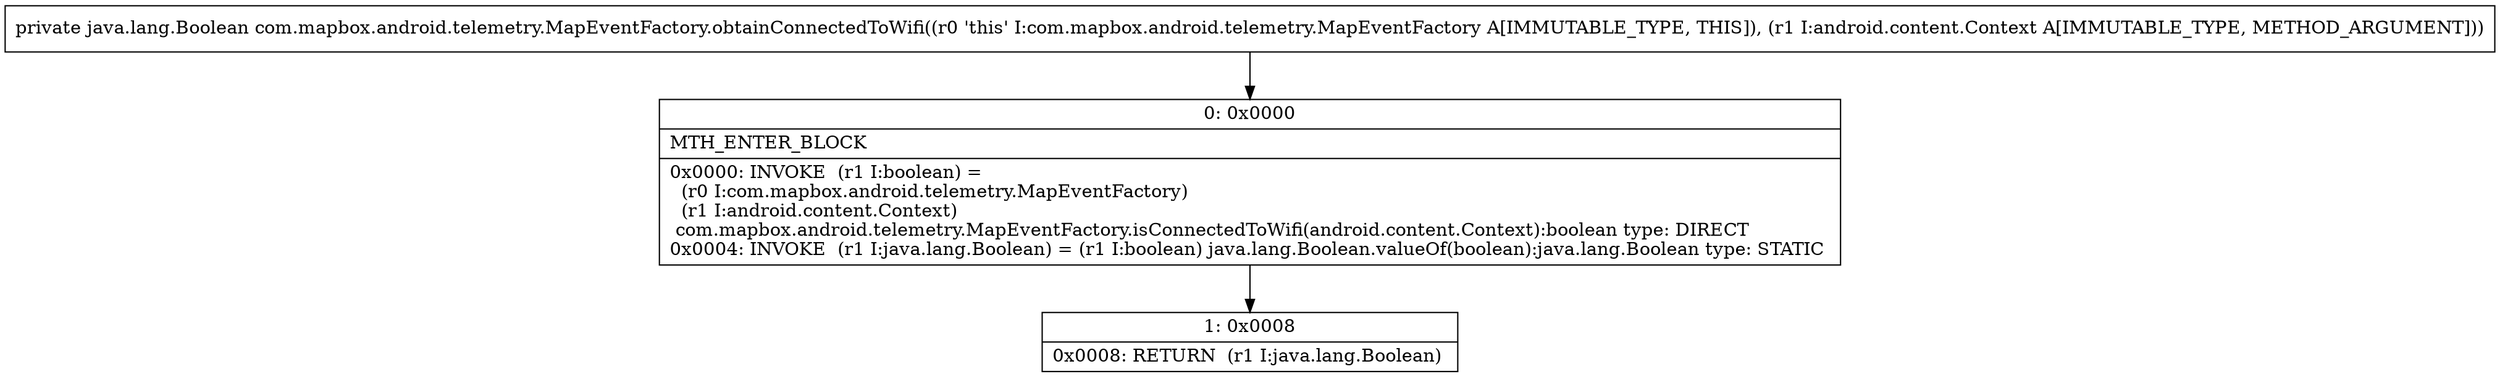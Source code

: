 digraph "CFG forcom.mapbox.android.telemetry.MapEventFactory.obtainConnectedToWifi(Landroid\/content\/Context;)Ljava\/lang\/Boolean;" {
Node_0 [shape=record,label="{0\:\ 0x0000|MTH_ENTER_BLOCK\l|0x0000: INVOKE  (r1 I:boolean) = \l  (r0 I:com.mapbox.android.telemetry.MapEventFactory)\l  (r1 I:android.content.Context)\l com.mapbox.android.telemetry.MapEventFactory.isConnectedToWifi(android.content.Context):boolean type: DIRECT \l0x0004: INVOKE  (r1 I:java.lang.Boolean) = (r1 I:boolean) java.lang.Boolean.valueOf(boolean):java.lang.Boolean type: STATIC \l}"];
Node_1 [shape=record,label="{1\:\ 0x0008|0x0008: RETURN  (r1 I:java.lang.Boolean) \l}"];
MethodNode[shape=record,label="{private java.lang.Boolean com.mapbox.android.telemetry.MapEventFactory.obtainConnectedToWifi((r0 'this' I:com.mapbox.android.telemetry.MapEventFactory A[IMMUTABLE_TYPE, THIS]), (r1 I:android.content.Context A[IMMUTABLE_TYPE, METHOD_ARGUMENT])) }"];
MethodNode -> Node_0;
Node_0 -> Node_1;
}

